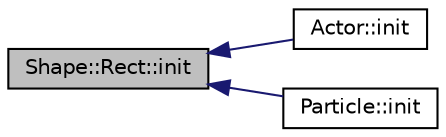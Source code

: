 digraph "Shape::Rect::init"
{
  edge [fontname="Helvetica",fontsize="10",labelfontname="Helvetica",labelfontsize="10"];
  node [fontname="Helvetica",fontsize="10",shape=record];
  rankdir="LR";
  Node5 [label="Shape::Rect::init",height=0.2,width=0.4,color="black", fillcolor="grey75", style="filled", fontcolor="black"];
  Node5 -> Node6 [dir="back",color="midnightblue",fontsize="10",style="solid"];
  Node6 [label="Actor::init",height=0.2,width=0.4,color="black", fillcolor="white", style="filled",URL="$namespace_actor.html#a66160c0692dd16998f8d7dd47ef575c1"];
  Node5 -> Node7 [dir="back",color="midnightblue",fontsize="10",style="solid"];
  Node7 [label="Particle::init",height=0.2,width=0.4,color="black", fillcolor="white", style="filled",URL="$namespace_particle.html#adc41f88d0e886694850badfb2a50c914"];
}
